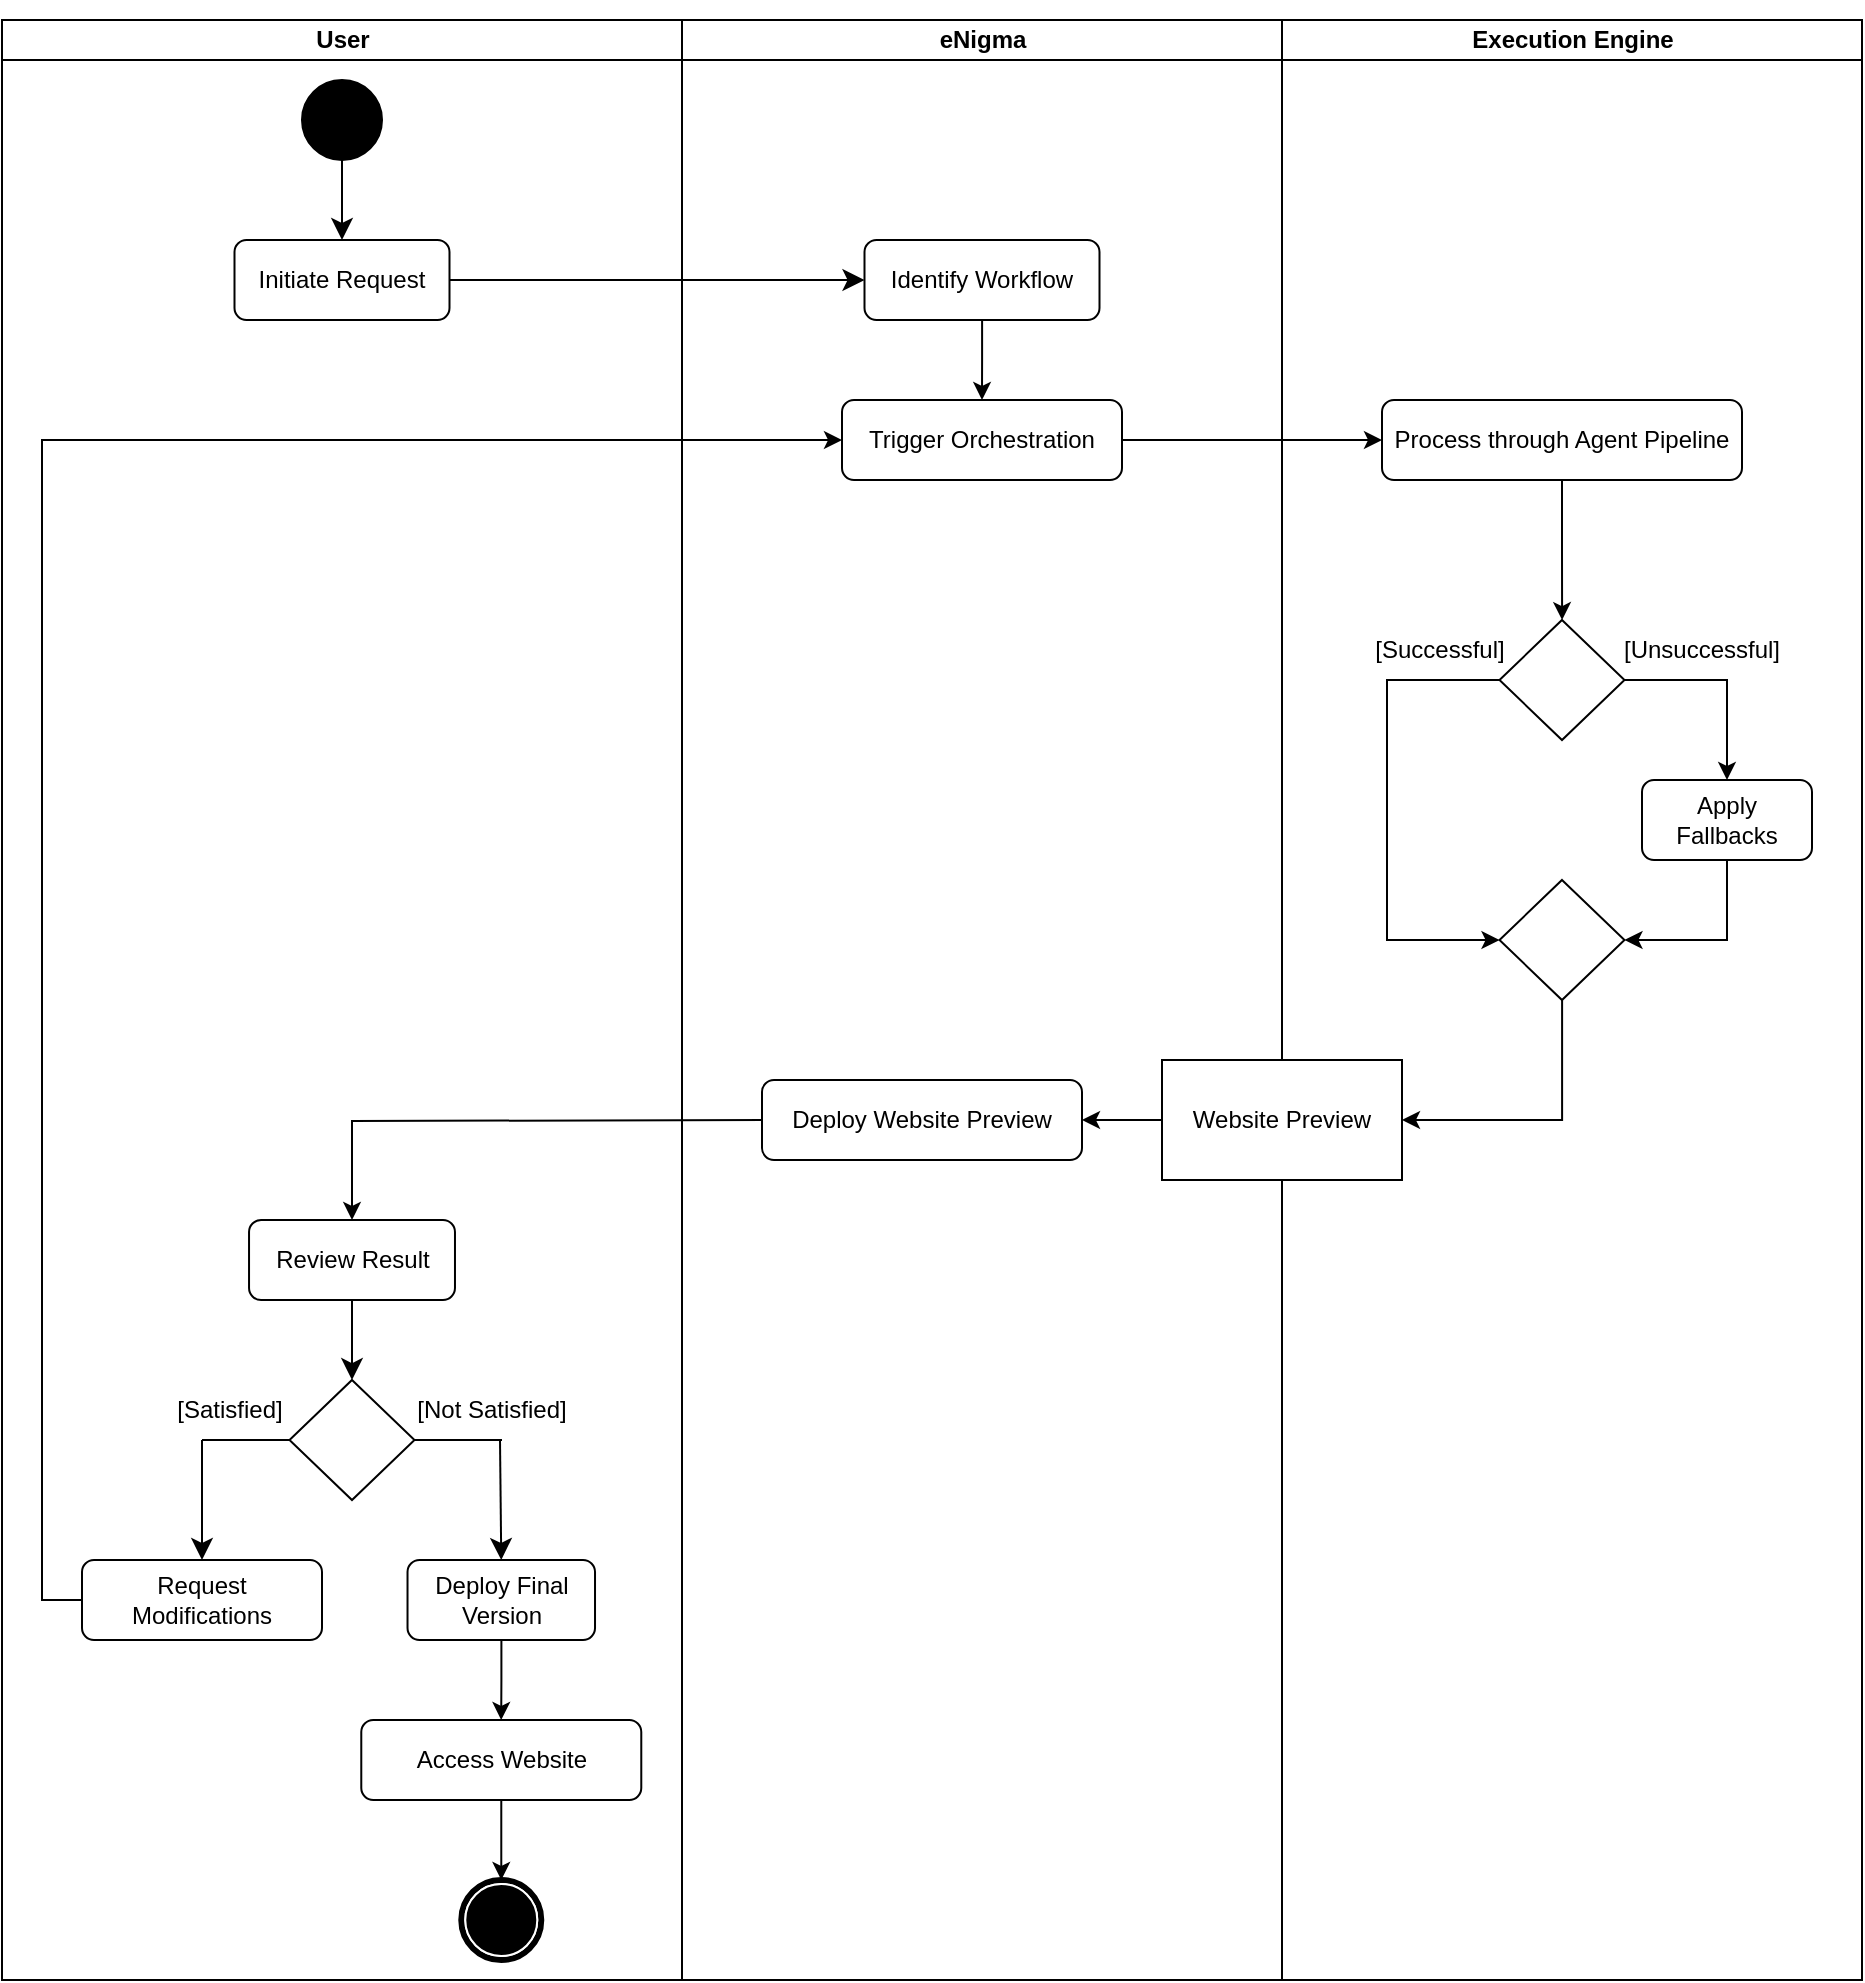 <mxfile version="26.2.13">
  <diagram name="Page-1" id="0783ab3e-0a74-02c8-0abd-f7b4e66b4bec">
    <mxGraphModel dx="767" dy="849" grid="1" gridSize="10" guides="1" tooltips="1" connect="1" arrows="1" fold="1" page="1" pageScale="1" pageWidth="850" pageHeight="1100" background="none" math="0" shadow="0">
      <root>
        <mxCell id="0" />
        <mxCell id="1" parent="0" />
        <mxCell id="x8QZaZsSlO3MQUEWc0BQ-22" value="User" style="swimlane;html=1;startSize=20;" parent="1" vertex="1">
          <mxGeometry x="860" y="30" width="340" height="980" as="geometry" />
        </mxCell>
        <mxCell id="60571a20871a0731-4" value="" style="ellipse;whiteSpace=wrap;html=1;rounded=0;shadow=0;comic=0;labelBackgroundColor=none;strokeWidth=1;fillColor=#000000;fontFamily=Verdana;fontSize=12;align=center;" parent="x8QZaZsSlO3MQUEWc0BQ-22" vertex="1">
          <mxGeometry x="150" y="30" width="40" height="40" as="geometry" />
        </mxCell>
        <mxCell id="x8QZaZsSlO3MQUEWc0BQ-7" value="Initiate Request" style="rounded=1;whiteSpace=wrap;html=1;" parent="x8QZaZsSlO3MQUEWc0BQ-22" vertex="1">
          <mxGeometry x="116.25" y="110" width="107.5" height="40" as="geometry" />
        </mxCell>
        <mxCell id="x8QZaZsSlO3MQUEWc0BQ-109" value="" style="endArrow=classic;html=1;rounded=0;fontSize=12;startSize=8;endSize=8;curved=1;entryX=0.5;entryY=0;entryDx=0;entryDy=0;exitX=0.5;exitY=1;exitDx=0;exitDy=0;" parent="x8QZaZsSlO3MQUEWc0BQ-22" source="60571a20871a0731-4" target="x8QZaZsSlO3MQUEWc0BQ-7" edge="1">
          <mxGeometry width="50" height="50" relative="1" as="geometry">
            <mxPoint x="245" y="430" as="sourcePoint" />
            <mxPoint x="295" y="380" as="targetPoint" />
          </mxGeometry>
        </mxCell>
        <mxCell id="60571a20871a0731-5" value="" style="shape=mxgraph.bpmn.shape;html=1;verticalLabelPosition=bottom;labelBackgroundColor=#ffffff;verticalAlign=top;perimeter=ellipsePerimeter;outline=end;symbol=terminate;rounded=0;shadow=0;comic=0;strokeWidth=1;fontFamily=Verdana;fontSize=12;align=center;" parent="x8QZaZsSlO3MQUEWc0BQ-22" vertex="1">
          <mxGeometry x="229.64" y="930" width="40" height="40" as="geometry" />
        </mxCell>
        <mxCell id="12Twaiw8aaEmvn6JQAuP-53" value="" style="edgeStyle=orthogonalEdgeStyle;rounded=0;orthogonalLoop=1;jettySize=auto;html=1;" edge="1" parent="x8QZaZsSlO3MQUEWc0BQ-22" source="12Twaiw8aaEmvn6JQAuP-16" target="60571a20871a0731-5">
          <mxGeometry relative="1" as="geometry" />
        </mxCell>
        <mxCell id="12Twaiw8aaEmvn6JQAuP-16" value="Access Website" style="rounded=1;whiteSpace=wrap;html=1;" vertex="1" parent="x8QZaZsSlO3MQUEWc0BQ-22">
          <mxGeometry x="179.64" y="850" width="140" height="40" as="geometry" />
        </mxCell>
        <mxCell id="x8QZaZsSlO3MQUEWc0BQ-55" style="edgeStyle=none;curved=1;rounded=0;orthogonalLoop=1;jettySize=auto;html=1;fontSize=12;startSize=8;endSize=8;" parent="x8QZaZsSlO3MQUEWc0BQ-22" source="x8QZaZsSlO3MQUEWc0BQ-44" target="x8QZaZsSlO3MQUEWc0BQ-14" edge="1">
          <mxGeometry relative="1" as="geometry" />
        </mxCell>
        <mxCell id="x8QZaZsSlO3MQUEWc0BQ-44" value="Review Result" style="rounded=1;whiteSpace=wrap;html=1;" parent="x8QZaZsSlO3MQUEWc0BQ-22" vertex="1">
          <mxGeometry x="123.52" y="600" width="102.97" height="40" as="geometry" />
        </mxCell>
        <mxCell id="x8QZaZsSlO3MQUEWc0BQ-14" value="" style="rhombus;whiteSpace=wrap;html=1;" parent="x8QZaZsSlO3MQUEWc0BQ-22" vertex="1">
          <mxGeometry x="143.75" y="680" width="62.5" height="60" as="geometry" />
        </mxCell>
        <mxCell id="x8QZaZsSlO3MQUEWc0BQ-56" value="Request Modifications" style="rounded=1;whiteSpace=wrap;html=1;" parent="x8QZaZsSlO3MQUEWc0BQ-22" vertex="1">
          <mxGeometry x="40" y="770" width="120" height="40" as="geometry" />
        </mxCell>
        <mxCell id="x8QZaZsSlO3MQUEWc0BQ-59" value="Deploy Final Version" style="rounded=1;whiteSpace=wrap;html=1;" parent="x8QZaZsSlO3MQUEWc0BQ-22" vertex="1">
          <mxGeometry x="202.76" y="770" width="93.75" height="40" as="geometry" />
        </mxCell>
        <mxCell id="x8QZaZsSlO3MQUEWc0BQ-65" value="" style="endArrow=classic;html=1;rounded=0;fontSize=12;startSize=8;endSize=8;curved=1;entryX=0.5;entryY=0;entryDx=0;entryDy=0;" parent="x8QZaZsSlO3MQUEWc0BQ-22" target="x8QZaZsSlO3MQUEWc0BQ-59" edge="1">
          <mxGeometry width="50" height="50" relative="1" as="geometry">
            <mxPoint x="249" y="710" as="sourcePoint" />
            <mxPoint x="350" y="550" as="targetPoint" />
          </mxGeometry>
        </mxCell>
        <mxCell id="x8QZaZsSlO3MQUEWc0BQ-66" value="" style="endArrow=classic;html=1;rounded=0;fontSize=12;startSize=8;endSize=8;curved=1;entryX=0.5;entryY=0;entryDx=0;entryDy=0;" parent="x8QZaZsSlO3MQUEWc0BQ-22" target="x8QZaZsSlO3MQUEWc0BQ-56" edge="1">
          <mxGeometry width="50" height="50" relative="1" as="geometry">
            <mxPoint x="100" y="710" as="sourcePoint" />
            <mxPoint x="350" y="550" as="targetPoint" />
          </mxGeometry>
        </mxCell>
        <mxCell id="x8QZaZsSlO3MQUEWc0BQ-67" value="" style="endArrow=none;html=1;rounded=0;fontSize=12;startSize=8;endSize=8;curved=1;exitX=1;exitY=0.5;exitDx=0;exitDy=0;" parent="x8QZaZsSlO3MQUEWc0BQ-22" source="x8QZaZsSlO3MQUEWc0BQ-14" edge="1">
          <mxGeometry width="50" height="50" relative="1" as="geometry">
            <mxPoint x="300" y="600" as="sourcePoint" />
            <mxPoint x="250" y="710" as="targetPoint" />
          </mxGeometry>
        </mxCell>
        <mxCell id="x8QZaZsSlO3MQUEWc0BQ-68" value="" style="endArrow=none;html=1;rounded=0;fontSize=12;startSize=8;endSize=8;curved=1;entryX=0;entryY=0.5;entryDx=0;entryDy=0;" parent="x8QZaZsSlO3MQUEWc0BQ-22" target="x8QZaZsSlO3MQUEWc0BQ-14" edge="1">
          <mxGeometry width="50" height="50" relative="1" as="geometry">
            <mxPoint x="100" y="710" as="sourcePoint" />
            <mxPoint x="350" y="550" as="targetPoint" />
          </mxGeometry>
        </mxCell>
        <mxCell id="12Twaiw8aaEmvn6JQAuP-44" value="" style="edgeStyle=orthogonalEdgeStyle;rounded=0;orthogonalLoop=1;jettySize=auto;html=1;" edge="1" parent="x8QZaZsSlO3MQUEWc0BQ-22" source="x8QZaZsSlO3MQUEWc0BQ-59" target="12Twaiw8aaEmvn6JQAuP-16">
          <mxGeometry relative="1" as="geometry" />
        </mxCell>
        <mxCell id="12Twaiw8aaEmvn6JQAuP-58" value="[Satisfied]" style="text;strokeColor=none;align=center;fillColor=none;html=1;verticalAlign=middle;whiteSpace=wrap;rounded=0;" vertex="1" parent="x8QZaZsSlO3MQUEWc0BQ-22">
          <mxGeometry x="83.75" y="680" width="60" height="30" as="geometry" />
        </mxCell>
        <mxCell id="12Twaiw8aaEmvn6JQAuP-57" value="[Not Satisfied]" style="text;strokeColor=none;align=center;fillColor=none;html=1;verticalAlign=middle;whiteSpace=wrap;rounded=0;" vertex="1" parent="x8QZaZsSlO3MQUEWc0BQ-22">
          <mxGeometry x="202.76" y="680" width="83.75" height="30" as="geometry" />
        </mxCell>
        <mxCell id="12Twaiw8aaEmvn6JQAuP-45" style="edgeStyle=orthogonalEdgeStyle;rounded=0;orthogonalLoop=1;jettySize=auto;html=1;entryX=0.5;entryY=0;entryDx=0;entryDy=0;" edge="1" parent="x8QZaZsSlO3MQUEWc0BQ-22" target="x8QZaZsSlO3MQUEWc0BQ-44">
          <mxGeometry relative="1" as="geometry">
            <mxPoint x="384.63" y="550" as="sourcePoint" />
            <mxPoint x="179.635" y="600" as="targetPoint" />
          </mxGeometry>
        </mxCell>
        <mxCell id="x8QZaZsSlO3MQUEWc0BQ-32" value="eNigma" style="swimlane;html=1;startSize=20;" parent="1" vertex="1">
          <mxGeometry x="1200" y="30" width="300" height="980" as="geometry" />
        </mxCell>
        <mxCell id="12Twaiw8aaEmvn6JQAuP-17" value="" style="edgeStyle=orthogonalEdgeStyle;rounded=0;orthogonalLoop=1;jettySize=auto;html=1;" edge="1" parent="x8QZaZsSlO3MQUEWc0BQ-32" source="x8QZaZsSlO3MQUEWc0BQ-10" target="x8QZaZsSlO3MQUEWc0BQ-9">
          <mxGeometry relative="1" as="geometry" />
        </mxCell>
        <mxCell id="x8QZaZsSlO3MQUEWc0BQ-10" value="Identify Workflow" style="rounded=1;whiteSpace=wrap;html=1;" parent="x8QZaZsSlO3MQUEWc0BQ-32" vertex="1">
          <mxGeometry x="91.25" y="110" width="117.5" height="40" as="geometry" />
        </mxCell>
        <mxCell id="x8QZaZsSlO3MQUEWc0BQ-9" value="Trigger Orchestration" style="rounded=1;whiteSpace=wrap;html=1;" parent="x8QZaZsSlO3MQUEWc0BQ-32" vertex="1">
          <mxGeometry x="80" y="190" width="140" height="40" as="geometry" />
        </mxCell>
        <mxCell id="x8QZaZsSlO3MQUEWc0BQ-43" value="Deploy Website Preview" style="rounded=1;whiteSpace=wrap;html=1;" parent="x8QZaZsSlO3MQUEWc0BQ-32" vertex="1">
          <mxGeometry x="40" y="530" width="160" height="40" as="geometry" />
        </mxCell>
        <mxCell id="x8QZaZsSlO3MQUEWc0BQ-45" value="" style="edgeStyle=none;curved=1;rounded=0;orthogonalLoop=1;jettySize=auto;html=1;fontSize=12;startSize=8;endSize=8;" parent="1" source="x8QZaZsSlO3MQUEWc0BQ-7" target="x8QZaZsSlO3MQUEWc0BQ-10" edge="1">
          <mxGeometry relative="1" as="geometry" />
        </mxCell>
        <mxCell id="x8QZaZsSlO3MQUEWc0BQ-101" style="edgeStyle=none;curved=1;rounded=0;orthogonalLoop=1;jettySize=auto;html=1;exitX=0.25;exitY=0;exitDx=0;exitDy=0;fontSize=12;startSize=8;endSize=8;" parent="1" source="x8QZaZsSlO3MQUEWc0BQ-32" target="x8QZaZsSlO3MQUEWc0BQ-32" edge="1">
          <mxGeometry relative="1" as="geometry" />
        </mxCell>
        <mxCell id="12Twaiw8aaEmvn6JQAuP-9" value="Execution Engine" style="swimlane;html=1;startSize=20;" vertex="1" parent="1">
          <mxGeometry x="1500" y="30" width="290" height="980" as="geometry" />
        </mxCell>
        <mxCell id="12Twaiw8aaEmvn6JQAuP-30" value="" style="edgeStyle=orthogonalEdgeStyle;rounded=0;orthogonalLoop=1;jettySize=auto;html=1;" edge="1" parent="12Twaiw8aaEmvn6JQAuP-9" source="12Twaiw8aaEmvn6JQAuP-12" target="12Twaiw8aaEmvn6JQAuP-21">
          <mxGeometry relative="1" as="geometry" />
        </mxCell>
        <mxCell id="12Twaiw8aaEmvn6JQAuP-12" value="Process through Agent Pipeline" style="rounded=1;whiteSpace=wrap;html=1;" vertex="1" parent="12Twaiw8aaEmvn6JQAuP-9">
          <mxGeometry x="50" y="190" width="180" height="40" as="geometry" />
        </mxCell>
        <mxCell id="12Twaiw8aaEmvn6JQAuP-47" style="edgeStyle=orthogonalEdgeStyle;rounded=0;orthogonalLoop=1;jettySize=auto;html=1;" edge="1" parent="12Twaiw8aaEmvn6JQAuP-9" source="12Twaiw8aaEmvn6JQAuP-21" target="12Twaiw8aaEmvn6JQAuP-23">
          <mxGeometry relative="1" as="geometry" />
        </mxCell>
        <mxCell id="12Twaiw8aaEmvn6JQAuP-21" value="" style="rhombus;whiteSpace=wrap;html=1;" vertex="1" parent="12Twaiw8aaEmvn6JQAuP-9">
          <mxGeometry x="108.75" y="300" width="62.5" height="60" as="geometry" />
        </mxCell>
        <mxCell id="12Twaiw8aaEmvn6JQAuP-32" style="edgeStyle=orthogonalEdgeStyle;rounded=0;orthogonalLoop=1;jettySize=auto;html=1;entryX=1;entryY=0.5;entryDx=0;entryDy=0;exitX=0.5;exitY=1;exitDx=0;exitDy=0;" edge="1" parent="12Twaiw8aaEmvn6JQAuP-9" source="12Twaiw8aaEmvn6JQAuP-23" target="12Twaiw8aaEmvn6JQAuP-31">
          <mxGeometry relative="1" as="geometry" />
        </mxCell>
        <mxCell id="12Twaiw8aaEmvn6JQAuP-23" value="Apply Fallbacks" style="rounded=1;whiteSpace=wrap;html=1;" vertex="1" parent="12Twaiw8aaEmvn6JQAuP-9">
          <mxGeometry x="180" y="380" width="85" height="40" as="geometry" />
        </mxCell>
        <mxCell id="12Twaiw8aaEmvn6JQAuP-52" style="edgeStyle=orthogonalEdgeStyle;rounded=0;orthogonalLoop=1;jettySize=auto;html=1;" edge="1" parent="12Twaiw8aaEmvn6JQAuP-9" source="12Twaiw8aaEmvn6JQAuP-31">
          <mxGeometry relative="1" as="geometry">
            <mxPoint x="60" y="550" as="targetPoint" />
            <Array as="points">
              <mxPoint x="140" y="550" />
            </Array>
          </mxGeometry>
        </mxCell>
        <mxCell id="12Twaiw8aaEmvn6JQAuP-31" value="" style="rhombus;whiteSpace=wrap;html=1;" vertex="1" parent="12Twaiw8aaEmvn6JQAuP-9">
          <mxGeometry x="108.75" y="430" width="62.5" height="60" as="geometry" />
        </mxCell>
        <mxCell id="12Twaiw8aaEmvn6JQAuP-34" value="" style="endArrow=none;html=1;rounded=0;entryX=0;entryY=0.5;entryDx=0;entryDy=0;" edge="1" parent="12Twaiw8aaEmvn6JQAuP-9" target="12Twaiw8aaEmvn6JQAuP-21">
          <mxGeometry width="50" height="50" relative="1" as="geometry">
            <mxPoint x="72.5" y="330" as="sourcePoint" />
            <mxPoint x="-207.5" y="380" as="targetPoint" />
          </mxGeometry>
        </mxCell>
        <mxCell id="12Twaiw8aaEmvn6JQAuP-35" value="" style="endArrow=classic;html=1;rounded=0;edgeStyle=orthogonalEdgeStyle;entryX=0;entryY=0.5;entryDx=0;entryDy=0;" edge="1" parent="12Twaiw8aaEmvn6JQAuP-9" target="12Twaiw8aaEmvn6JQAuP-31">
          <mxGeometry width="50" height="50" relative="1" as="geometry">
            <mxPoint x="72.5" y="330" as="sourcePoint" />
            <mxPoint x="42.5" y="510" as="targetPoint" />
            <Array as="points">
              <mxPoint x="52.5" y="330" />
              <mxPoint x="52.5" y="460" />
            </Array>
          </mxGeometry>
        </mxCell>
        <mxCell id="12Twaiw8aaEmvn6JQAuP-38" value="Website Preview" style="rounded=0;whiteSpace=wrap;html=1;" vertex="1" parent="12Twaiw8aaEmvn6JQAuP-9">
          <mxGeometry x="-60" y="520" width="120" height="60" as="geometry" />
        </mxCell>
        <mxCell id="12Twaiw8aaEmvn6JQAuP-54" value="[Unsuccessful]" style="text;strokeColor=none;align=center;fillColor=none;html=1;verticalAlign=middle;whiteSpace=wrap;rounded=0;" vertex="1" parent="12Twaiw8aaEmvn6JQAuP-9">
          <mxGeometry x="180" y="300" width="60" height="30" as="geometry" />
        </mxCell>
        <mxCell id="12Twaiw8aaEmvn6JQAuP-55" value="[Successful]" style="text;strokeColor=none;align=center;fillColor=none;html=1;verticalAlign=middle;whiteSpace=wrap;rounded=0;" vertex="1" parent="12Twaiw8aaEmvn6JQAuP-9">
          <mxGeometry x="48.75" y="300" width="60" height="30" as="geometry" />
        </mxCell>
        <mxCell id="12Twaiw8aaEmvn6JQAuP-20" value="" style="edgeStyle=orthogonalEdgeStyle;rounded=0;orthogonalLoop=1;jettySize=auto;html=1;" edge="1" parent="1" source="x8QZaZsSlO3MQUEWc0BQ-9" target="12Twaiw8aaEmvn6JQAuP-12">
          <mxGeometry relative="1" as="geometry" />
        </mxCell>
        <mxCell id="12Twaiw8aaEmvn6JQAuP-41" style="edgeStyle=orthogonalEdgeStyle;rounded=0;orthogonalLoop=1;jettySize=auto;html=1;entryX=0;entryY=0.5;entryDx=0;entryDy=0;exitX=0;exitY=0.5;exitDx=0;exitDy=0;" edge="1" parent="1" source="x8QZaZsSlO3MQUEWc0BQ-56" target="x8QZaZsSlO3MQUEWc0BQ-9">
          <mxGeometry relative="1" as="geometry">
            <mxPoint x="890" y="820" as="sourcePoint" />
            <mxPoint x="1210" y="230" as="targetPoint" />
            <Array as="points">
              <mxPoint x="880" y="820" />
              <mxPoint x="880" y="240" />
            </Array>
          </mxGeometry>
        </mxCell>
        <mxCell id="12Twaiw8aaEmvn6JQAuP-40" value="" style="edgeStyle=orthogonalEdgeStyle;rounded=0;orthogonalLoop=1;jettySize=auto;html=1;" edge="1" parent="1" source="12Twaiw8aaEmvn6JQAuP-38" target="x8QZaZsSlO3MQUEWc0BQ-43">
          <mxGeometry relative="1" as="geometry" />
        </mxCell>
      </root>
    </mxGraphModel>
  </diagram>
</mxfile>
